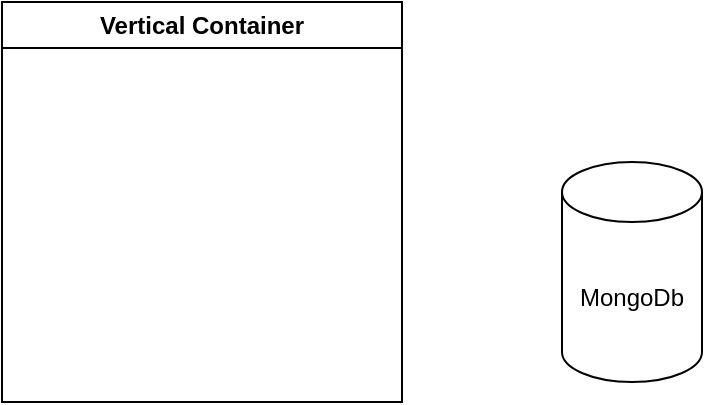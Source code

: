 <mxfile version="21.7.2" type="device">
  <diagram name="Página-1" id="mqRZYwGNiA1XDmZ_Vemc">
    <mxGraphModel dx="1434" dy="746" grid="1" gridSize="10" guides="1" tooltips="1" connect="1" arrows="1" fold="1" page="1" pageScale="1" pageWidth="827" pageHeight="1169" math="0" shadow="0">
      <root>
        <mxCell id="0" />
        <mxCell id="1" parent="0" />
        <mxCell id="Ln9ZIR9ktjDv_TVUUBGJ-16" value="MongoDb" style="shape=cylinder3;whiteSpace=wrap;html=1;boundedLbl=1;backgroundOutline=1;size=15;" vertex="1" parent="1">
          <mxGeometry x="730" y="160" width="70" height="110" as="geometry" />
        </mxCell>
        <mxCell id="Ln9ZIR9ktjDv_TVUUBGJ-23" value="Vertical Container" style="swimlane;whiteSpace=wrap;html=1;" vertex="1" parent="1">
          <mxGeometry x="450" y="80" width="200" height="200" as="geometry">
            <mxRectangle x="310" y="140" width="140" height="30" as="alternateBounds" />
          </mxGeometry>
        </mxCell>
      </root>
    </mxGraphModel>
  </diagram>
</mxfile>
